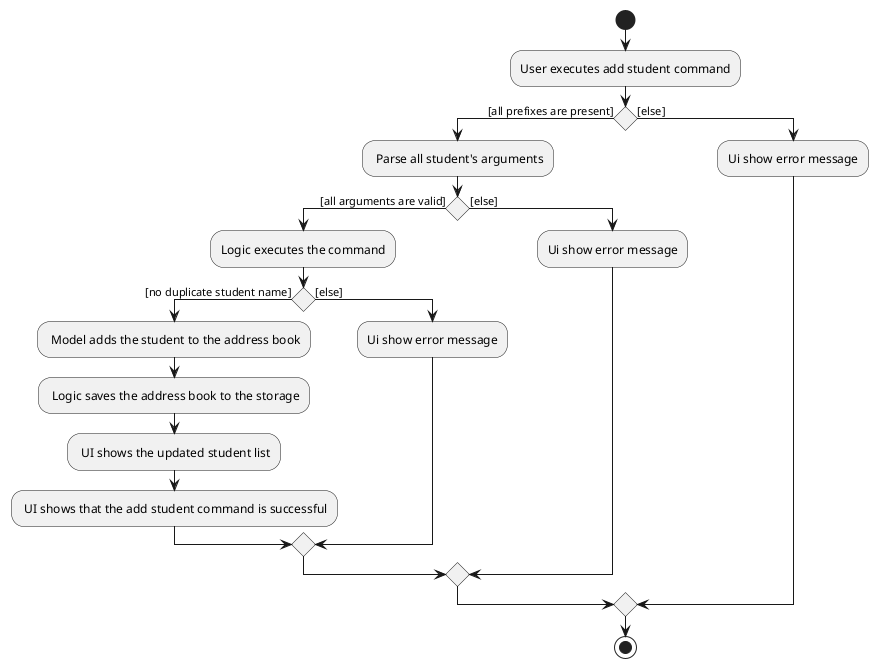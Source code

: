 @startuml
start
:User executes add student command;

'Since the beta syntax does not support placing the condition outside the
'diamond we place it as the true branch instead.

if () then ([all prefixes are present])
    : Parse all student's arguments;
    if () then ([all arguments are valid])
        :Logic executes the command;
        if () then ([no duplicate student name])
                : Model adds the student to the address book;
                : Logic saves the address book to the storage;
                : UI shows the updated student list;
                : UI shows that the add student command is successful;
            else ([else])
                :Ui show error message;
        endif
    else ([else])
        :Ui show error message;
    endif
else ([else])
    :Ui show error message;
endif
stop
@enduml
